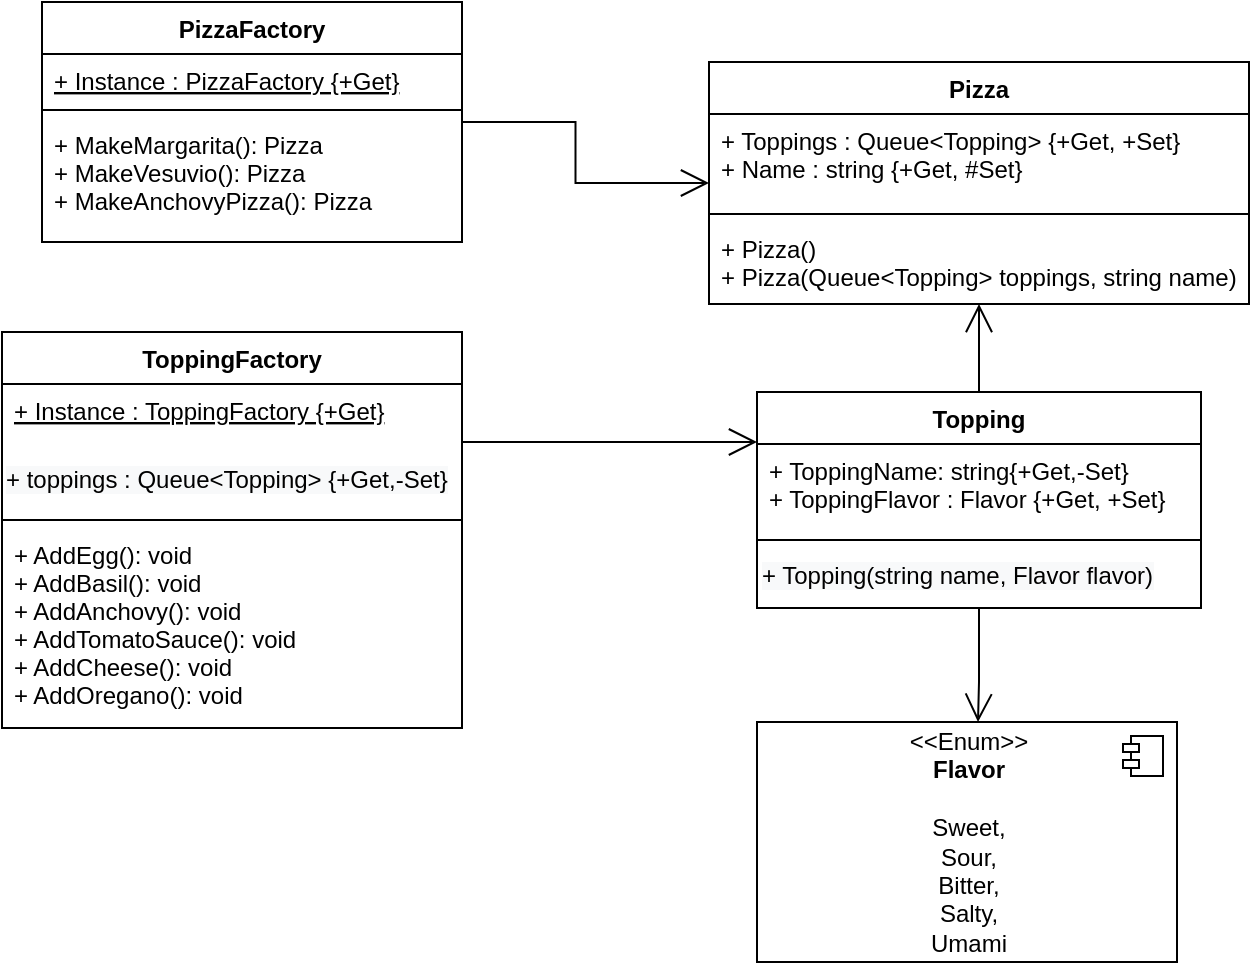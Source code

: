 <mxfile version="13.9.2" type="device"><diagram id="cGcF7QMtFJXIH_sacWr3" name="Page-1"><mxGraphModel dx="813" dy="421" grid="1" gridSize="10" guides="1" tooltips="1" connect="1" arrows="1" fold="1" page="1" pageScale="1" pageWidth="827" pageHeight="1169" math="0" shadow="0"><root><mxCell id="0"/><mxCell id="1" parent="0"/><mxCell id="iPLAqmk1uHSo4vpeXgAd-1" value="Pizza" style="swimlane;fontStyle=1;align=center;verticalAlign=top;childLayout=stackLayout;horizontal=1;startSize=26;horizontalStack=0;resizeParent=1;resizeParentMax=0;resizeLast=0;collapsible=1;marginBottom=0;" vertex="1" parent="1"><mxGeometry x="543.5" y="50" width="270" height="121" as="geometry"/></mxCell><mxCell id="iPLAqmk1uHSo4vpeXgAd-2" value="+ Toppings : Queue&lt;Topping&gt; {+Get, +Set}&#10;+ Name : string {+Get, #Set}" style="text;strokeColor=none;fillColor=none;align=left;verticalAlign=top;spacingLeft=4;spacingRight=4;overflow=hidden;rotatable=0;points=[[0,0.5],[1,0.5]];portConstraint=eastwest;" vertex="1" parent="iPLAqmk1uHSo4vpeXgAd-1"><mxGeometry y="26" width="270" height="46" as="geometry"/></mxCell><mxCell id="iPLAqmk1uHSo4vpeXgAd-3" value="" style="line;strokeWidth=1;fillColor=none;align=left;verticalAlign=middle;spacingTop=-1;spacingLeft=3;spacingRight=3;rotatable=0;labelPosition=right;points=[];portConstraint=eastwest;" vertex="1" parent="iPLAqmk1uHSo4vpeXgAd-1"><mxGeometry y="72" width="270" height="8" as="geometry"/></mxCell><mxCell id="iPLAqmk1uHSo4vpeXgAd-4" value="+ Pizza()&#10;+ Pizza(Queue&lt;Topping&gt; toppings, string name)" style="text;strokeColor=none;fillColor=none;align=left;verticalAlign=top;spacingLeft=4;spacingRight=4;overflow=hidden;rotatable=0;points=[[0,0.5],[1,0.5]];portConstraint=eastwest;" vertex="1" parent="iPLAqmk1uHSo4vpeXgAd-1"><mxGeometry y="80" width="270" height="41" as="geometry"/></mxCell><mxCell id="iPLAqmk1uHSo4vpeXgAd-5" value="PizzaFactory" style="swimlane;fontStyle=1;align=center;verticalAlign=top;childLayout=stackLayout;horizontal=1;startSize=26;horizontalStack=0;resizeParent=1;resizeParentMax=0;resizeLast=0;collapsible=1;marginBottom=0;" vertex="1" parent="1"><mxGeometry x="210" y="20" width="210" height="120" as="geometry"/></mxCell><mxCell id="iPLAqmk1uHSo4vpeXgAd-6" value="+ Instance : PizzaFactory {+Get}" style="text;strokeColor=none;fillColor=none;align=left;verticalAlign=top;spacingLeft=4;spacingRight=4;overflow=hidden;rotatable=0;points=[[0,0.5],[1,0.5]];portConstraint=eastwest;fontStyle=4" vertex="1" parent="iPLAqmk1uHSo4vpeXgAd-5"><mxGeometry y="26" width="210" height="24" as="geometry"/></mxCell><mxCell id="iPLAqmk1uHSo4vpeXgAd-7" value="" style="line;strokeWidth=1;fillColor=none;align=left;verticalAlign=middle;spacingTop=-1;spacingLeft=3;spacingRight=3;rotatable=0;labelPosition=right;points=[];portConstraint=eastwest;" vertex="1" parent="iPLAqmk1uHSo4vpeXgAd-5"><mxGeometry y="50" width="210" height="8" as="geometry"/></mxCell><mxCell id="iPLAqmk1uHSo4vpeXgAd-8" value="+ MakeMargarita(): Pizza&#10;+ MakeVesuvio(): Pizza&#10;+ MakeAnchovyPizza(): Pizza &#10;" style="text;strokeColor=none;fillColor=none;align=left;verticalAlign=top;spacingLeft=4;spacingRight=4;overflow=hidden;rotatable=0;points=[[0,0.5],[1,0.5]];portConstraint=eastwest;" vertex="1" parent="iPLAqmk1uHSo4vpeXgAd-5"><mxGeometry y="58" width="210" height="62" as="geometry"/></mxCell><mxCell id="iPLAqmk1uHSo4vpeXgAd-29" style="edgeStyle=orthogonalEdgeStyle;rounded=0;orthogonalLoop=1;jettySize=auto;html=1;endArrow=open;endFill=0;endSize=12;" edge="1" parent="1" source="iPLAqmk1uHSo4vpeXgAd-9" target="iPLAqmk1uHSo4vpeXgAd-19"><mxGeometry relative="1" as="geometry"><Array as="points"><mxPoint x="560" y="240"/><mxPoint x="560" y="240"/></Array></mxGeometry></mxCell><mxCell id="iPLAqmk1uHSo4vpeXgAd-9" value="ToppingFactory" style="swimlane;fontStyle=1;align=center;verticalAlign=top;childLayout=stackLayout;horizontal=1;startSize=26;horizontalStack=0;resizeParent=1;resizeParentMax=0;resizeLast=0;collapsible=1;marginBottom=0;" vertex="1" parent="1"><mxGeometry x="190" y="185" width="230" height="198" as="geometry"/></mxCell><mxCell id="iPLAqmk1uHSo4vpeXgAd-10" value="+ Instance : ToppingFactory {+Get}&#10;" style="text;strokeColor=none;fillColor=none;align=left;verticalAlign=top;spacingLeft=4;spacingRight=4;overflow=hidden;rotatable=0;points=[[0,0.5],[1,0.5]];portConstraint=eastwest;fontStyle=4" vertex="1" parent="iPLAqmk1uHSo4vpeXgAd-9"><mxGeometry y="26" width="230" height="34" as="geometry"/></mxCell><mxCell id="iPLAqmk1uHSo4vpeXgAd-35" value="&lt;span style=&quot;color: rgb(0, 0, 0); font-family: helvetica; font-size: 12px; font-style: normal; font-weight: 400; letter-spacing: normal; text-align: left; text-indent: 0px; text-transform: none; word-spacing: 0px; background-color: rgb(248, 249, 250); display: inline; float: none;&quot;&gt;+ toppings : Queue&amp;lt;Topping&amp;gt; {+Get,-Set}&lt;/span&gt;" style="text;whiteSpace=wrap;html=1;" vertex="1" parent="iPLAqmk1uHSo4vpeXgAd-9"><mxGeometry y="60" width="230" height="30" as="geometry"/></mxCell><mxCell id="iPLAqmk1uHSo4vpeXgAd-11" value="" style="line;strokeWidth=1;fillColor=none;align=left;verticalAlign=middle;spacingTop=-1;spacingLeft=3;spacingRight=3;rotatable=0;labelPosition=right;points=[];portConstraint=eastwest;" vertex="1" parent="iPLAqmk1uHSo4vpeXgAd-9"><mxGeometry y="90" width="230" height="8" as="geometry"/></mxCell><mxCell id="iPLAqmk1uHSo4vpeXgAd-12" value="+ AddEgg(): void&#10;+ AddBasil(): void &#10;+ AddAnchovy(): void&#10;+ AddTomatoSauce(): void&#10;+ AddCheese(): void&#10;+ AddOregano(): void " style="text;strokeColor=none;fillColor=none;align=left;verticalAlign=top;spacingLeft=4;spacingRight=4;overflow=hidden;rotatable=0;points=[[0,0.5],[1,0.5]];portConstraint=eastwest;" vertex="1" parent="iPLAqmk1uHSo4vpeXgAd-9"><mxGeometry y="98" width="230" height="100" as="geometry"/></mxCell><mxCell id="iPLAqmk1uHSo4vpeXgAd-30" style="edgeStyle=orthogonalEdgeStyle;rounded=0;orthogonalLoop=1;jettySize=auto;html=1;exitX=0.5;exitY=0;exitDx=0;exitDy=0;endArrow=open;endFill=0;endSize=12;" edge="1" parent="1" source="iPLAqmk1uHSo4vpeXgAd-19" target="iPLAqmk1uHSo4vpeXgAd-1"><mxGeometry relative="1" as="geometry"/></mxCell><mxCell id="iPLAqmk1uHSo4vpeXgAd-19" value="Topping" style="swimlane;fontStyle=1;align=center;verticalAlign=top;childLayout=stackLayout;horizontal=1;startSize=26;horizontalStack=0;resizeParent=1;resizeParentMax=0;resizeLast=0;collapsible=1;marginBottom=0;" vertex="1" parent="1"><mxGeometry x="567.5" y="215" width="222" height="108" as="geometry"><mxRectangle x="550" y="210" width="80" height="26" as="alternateBounds"/></mxGeometry></mxCell><mxCell id="iPLAqmk1uHSo4vpeXgAd-20" value="+ ToppingName: string{+Get,-Set}&#10;+ ToppingFlavor : Flavor {+Get, +Set}" style="text;strokeColor=none;fillColor=none;align=left;verticalAlign=top;spacingLeft=4;spacingRight=4;overflow=hidden;rotatable=0;points=[[0,0.5],[1,0.5]];portConstraint=eastwest;" vertex="1" parent="iPLAqmk1uHSo4vpeXgAd-19"><mxGeometry y="26" width="222" height="44" as="geometry"/></mxCell><mxCell id="iPLAqmk1uHSo4vpeXgAd-21" value="" style="line;strokeWidth=1;fillColor=none;align=left;verticalAlign=middle;spacingTop=-1;spacingLeft=3;spacingRight=3;rotatable=0;labelPosition=right;points=[];portConstraint=eastwest;" vertex="1" parent="iPLAqmk1uHSo4vpeXgAd-19"><mxGeometry y="70" width="222" height="8" as="geometry"/></mxCell><mxCell id="iPLAqmk1uHSo4vpeXgAd-27" value="&lt;span style=&quot;color: rgb(0 , 0 , 0) ; font-family: &amp;#34;helvetica&amp;#34; ; font-size: 12px ; font-style: normal ; font-weight: 400 ; letter-spacing: normal ; text-align: left ; text-indent: 0px ; text-transform: none ; word-spacing: 0px ; background-color: rgb(248 , 249 , 250) ; display: inline ; float: none&quot;&gt;+ Topping(string name, Flavor flavor)&lt;/span&gt;" style="text;whiteSpace=wrap;html=1;" vertex="1" parent="iPLAqmk1uHSo4vpeXgAd-19"><mxGeometry y="78" width="222" height="30" as="geometry"/></mxCell><mxCell id="iPLAqmk1uHSo4vpeXgAd-28" style="edgeStyle=orthogonalEdgeStyle;rounded=0;orthogonalLoop=1;jettySize=auto;html=1;endArrow=open;endFill=0;endSize=12;" edge="1" parent="1" source="iPLAqmk1uHSo4vpeXgAd-5" target="iPLAqmk1uHSo4vpeXgAd-1"><mxGeometry relative="1" as="geometry"><Array as="points"/></mxGeometry></mxCell><mxCell id="iPLAqmk1uHSo4vpeXgAd-31" value="&amp;lt;&amp;lt;Enum&amp;gt;&amp;gt;&lt;br&gt;&lt;b&gt;Flavor&lt;/b&gt;&lt;br&gt;&lt;br&gt;&lt;div&gt;Sweet,&lt;/div&gt;&lt;div&gt;Sour,&lt;/div&gt;&lt;div&gt;Bitter,&lt;/div&gt;&lt;div&gt;Salty,&lt;/div&gt;&lt;div&gt;Umami&lt;/div&gt;" style="html=1;dropTarget=0;" vertex="1" parent="1"><mxGeometry x="567.5" y="380" width="210" height="120" as="geometry"/></mxCell><mxCell id="iPLAqmk1uHSo4vpeXgAd-32" value="" style="shape=module;jettyWidth=8;jettyHeight=4;" vertex="1" parent="iPLAqmk1uHSo4vpeXgAd-31"><mxGeometry x="1" width="20" height="20" relative="1" as="geometry"><mxPoint x="-27" y="7" as="offset"/></mxGeometry></mxCell><mxCell id="iPLAqmk1uHSo4vpeXgAd-34" style="edgeStyle=orthogonalEdgeStyle;rounded=0;orthogonalLoop=1;jettySize=auto;html=1;exitX=0.5;exitY=1;exitDx=0;exitDy=0;endArrow=open;endFill=0;endSize=12;" edge="1" parent="1" source="iPLAqmk1uHSo4vpeXgAd-27" target="iPLAqmk1uHSo4vpeXgAd-31"><mxGeometry relative="1" as="geometry"><Array as="points"><mxPoint x="678" y="360"/><mxPoint x="678" y="360"/></Array></mxGeometry></mxCell></root></mxGraphModel></diagram></mxfile>